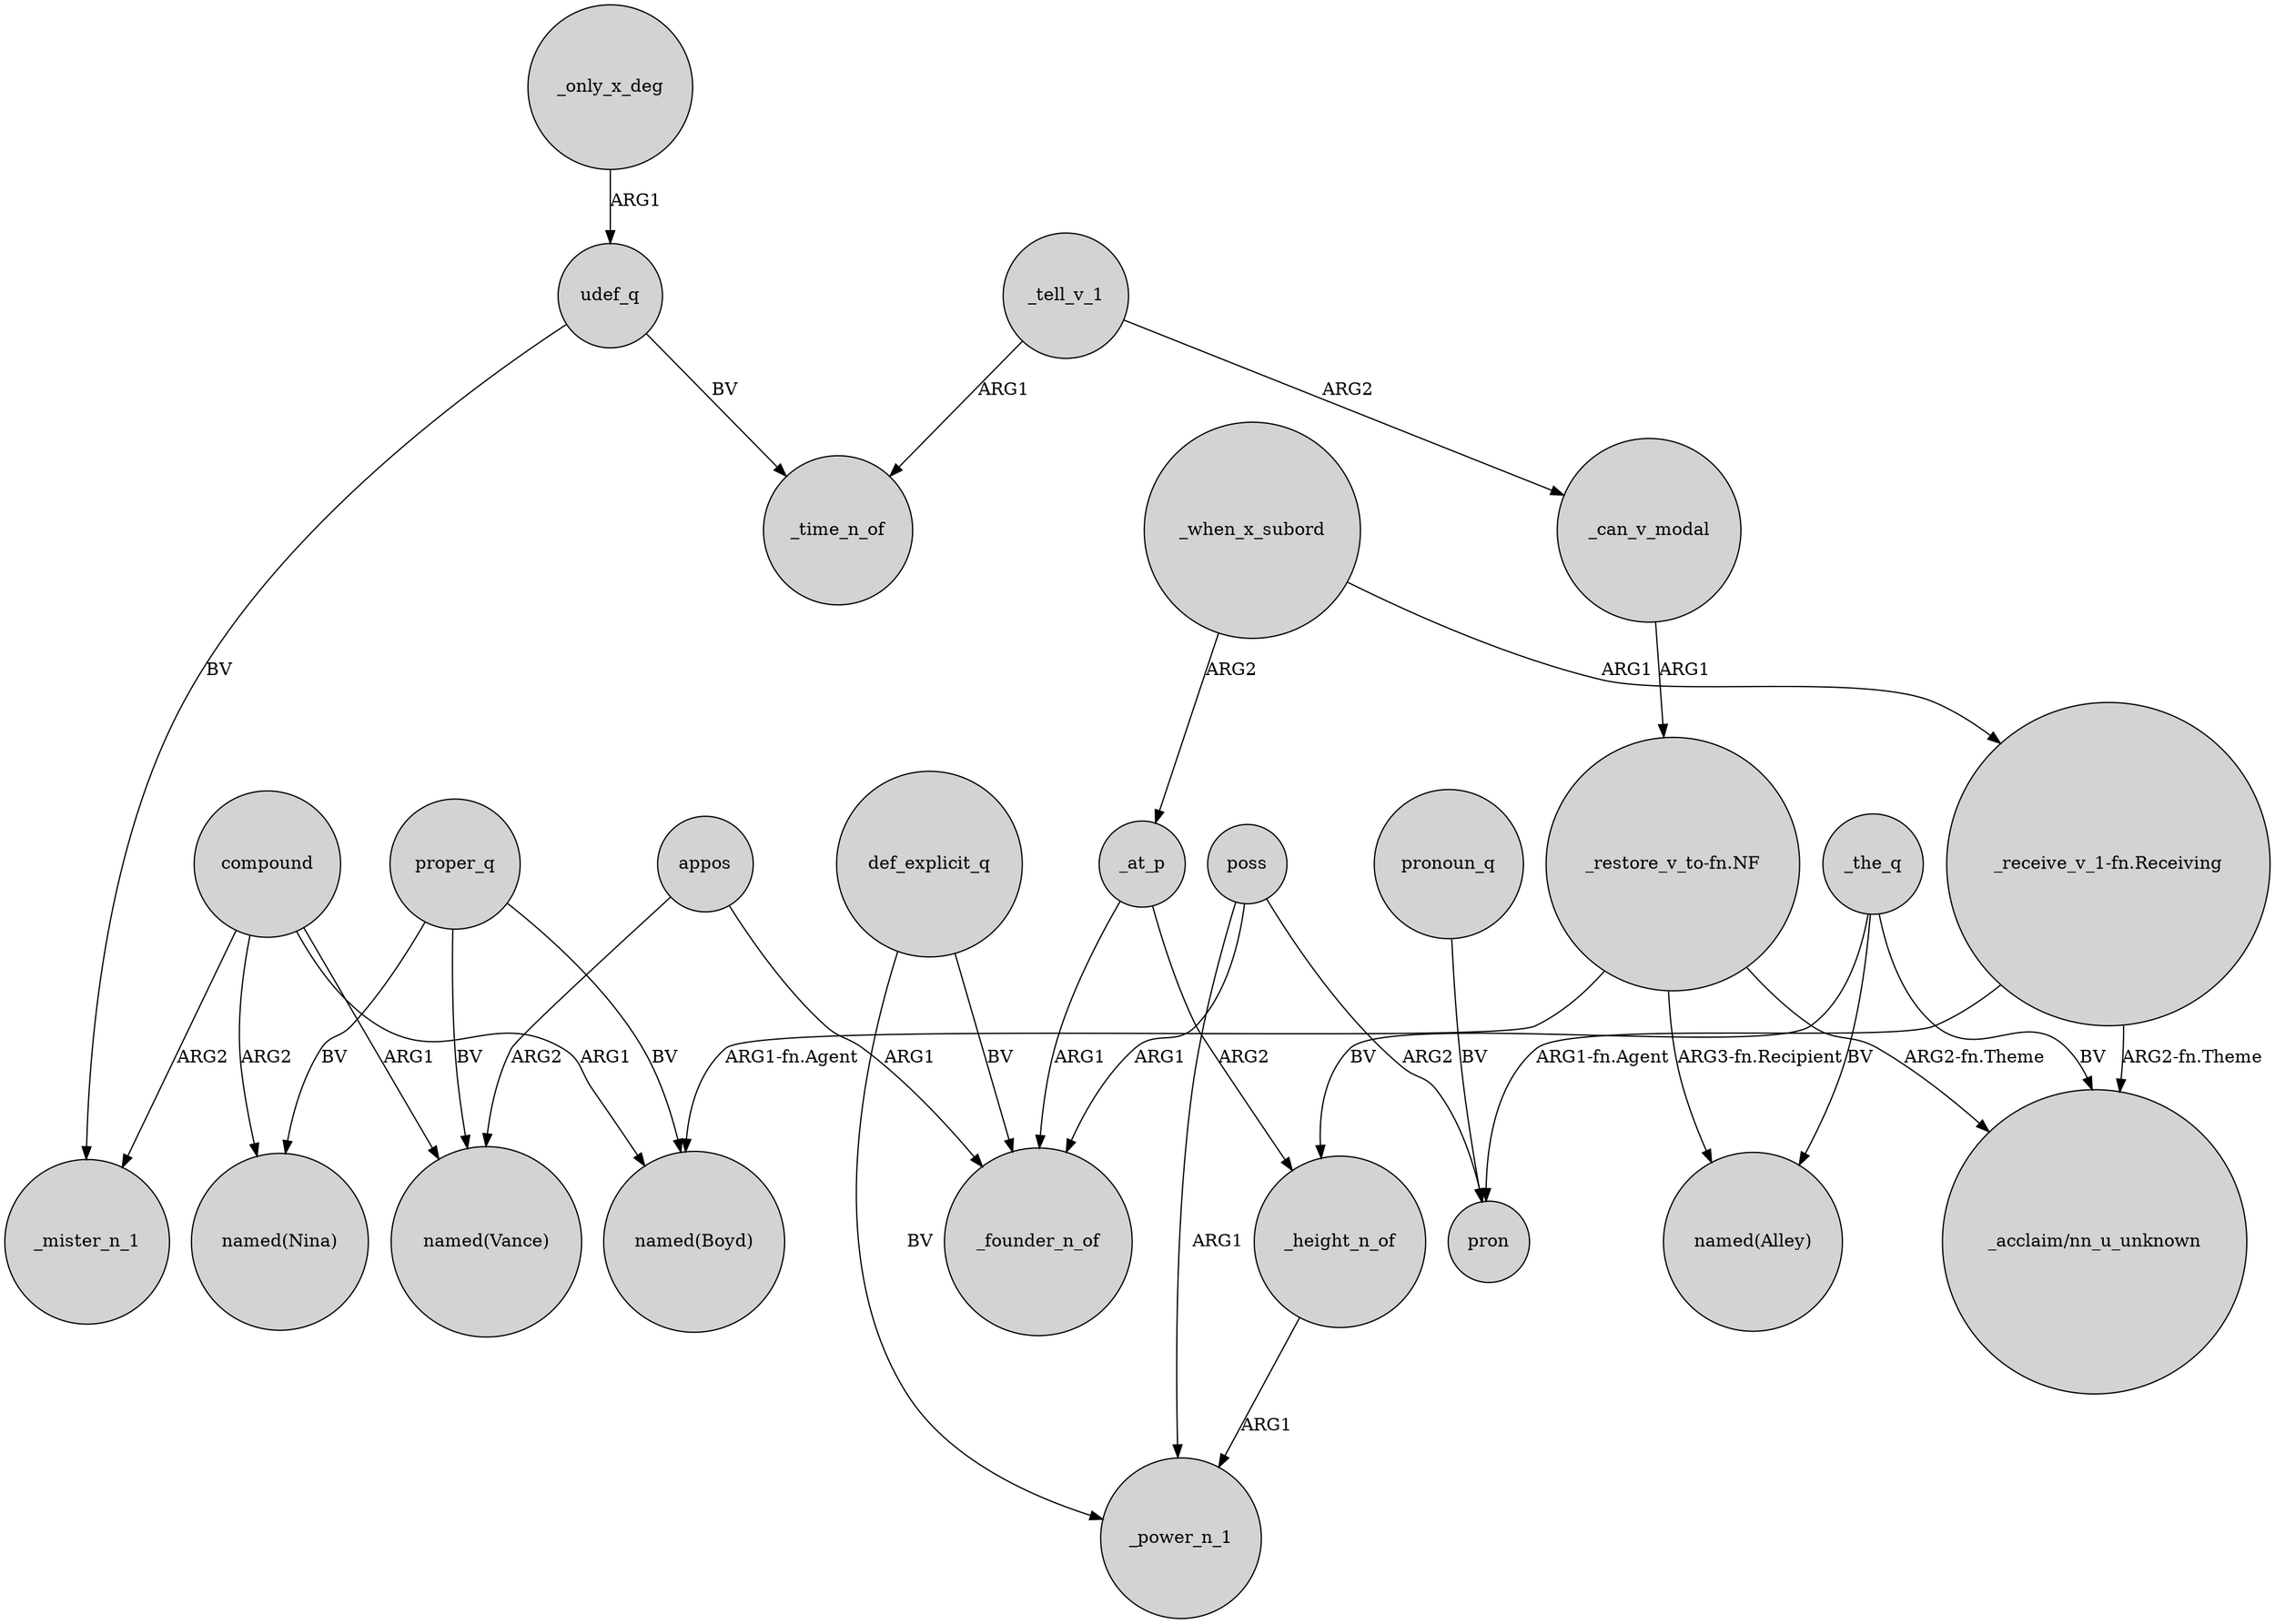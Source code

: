 digraph {
	node [shape=circle style=filled]
	_only_x_deg -> udef_q [label=ARG1]
	proper_q -> "named(Vance)" [label=BV]
	proper_q -> "named(Nina)" [label=BV]
	poss -> pron [label=ARG2]
	"_receive_v_1-fn.Receiving" -> "_acclaim/nn_u_unknown" [label="ARG2-fn.Theme"]
	_the_q -> _height_n_of [label=BV]
	_when_x_subord -> _at_p [label=ARG2]
	compound -> _mister_n_1 [label=ARG2]
	appos -> "named(Vance)" [label=ARG2]
	def_explicit_q -> _power_n_1 [label=BV]
	udef_q -> _mister_n_1 [label=BV]
	poss -> _power_n_1 [label=ARG1]
	"_restore_v_to-fn.NF" -> "named(Alley)" [label="ARG3-fn.Recipient"]
	_at_p -> _founder_n_of [label=ARG1]
	_at_p -> _height_n_of [label=ARG2]
	_can_v_modal -> "_restore_v_to-fn.NF" [label=ARG1]
	"_receive_v_1-fn.Receiving" -> pron [label="ARG1-fn.Agent"]
	_tell_v_1 -> _time_n_of [label=ARG1]
	pronoun_q -> pron [label=BV]
	_tell_v_1 -> _can_v_modal [label=ARG2]
	def_explicit_q -> _founder_n_of [label=BV]
	"_restore_v_to-fn.NF" -> "named(Boyd)" [label="ARG1-fn.Agent"]
	udef_q -> _time_n_of [label=BV]
	compound -> "named(Vance)" [label=ARG1]
	compound -> "named(Boyd)" [label=ARG1]
	_height_n_of -> _power_n_1 [label=ARG1]
	compound -> "named(Nina)" [label=ARG2]
	_the_q -> "_acclaim/nn_u_unknown" [label=BV]
	appos -> _founder_n_of [label=ARG1]
	proper_q -> "named(Boyd)" [label=BV]
	poss -> _founder_n_of [label=ARG1]
	_the_q -> "named(Alley)" [label=BV]
	"_restore_v_to-fn.NF" -> "_acclaim/nn_u_unknown" [label="ARG2-fn.Theme"]
	_when_x_subord -> "_receive_v_1-fn.Receiving" [label=ARG1]
}
